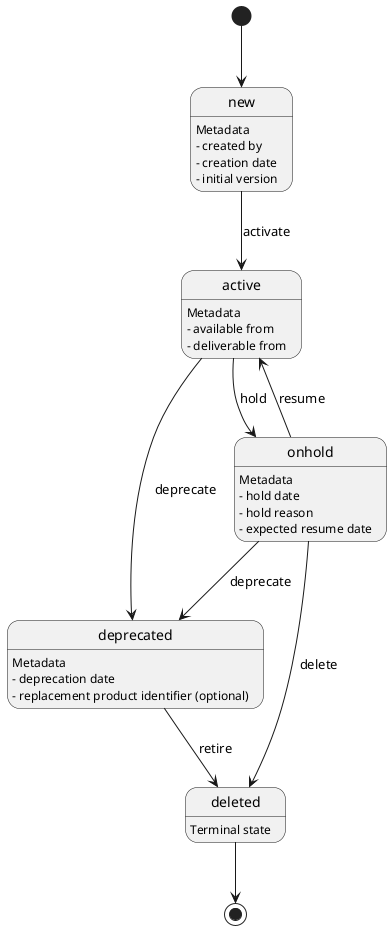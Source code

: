 @startuml Figure 3: Lifecycle
' title Product Lifecycle (Supplier-Centric)
' skinparam Linetype ortho
' left to right direction
top to bottom direction
' skinparam nodesep 60
' skinparam ranksep 60

[*] --> new

new: Metadata
new: - created by
new: - creation date
new: - initial version

new --> active : activate

active: Metadata
active: - available from
active: - deliverable from

active --> deprecated : deprecate
active --> onhold : hold

onhold:   Metadata
onhold:    - hold date
onhold:    - hold reason
onhold:    - expected resume date

onhold --> active : resume
onhold --> deprecated : deprecate
onhold --> deleted : delete

deprecated: Metadata
deprecated:  - deprecation date
deprecated:  - replacement product identifier (optional)
deprecated --> deleted : retire
' deprecated --> archived : archive

'archived:    Metadata
'archived:    - archived date
'archived:    - archived by
'archived:    - archival reason

deleted : Terminal state
deleted --> [*]
'archived --> [*]

@enduml